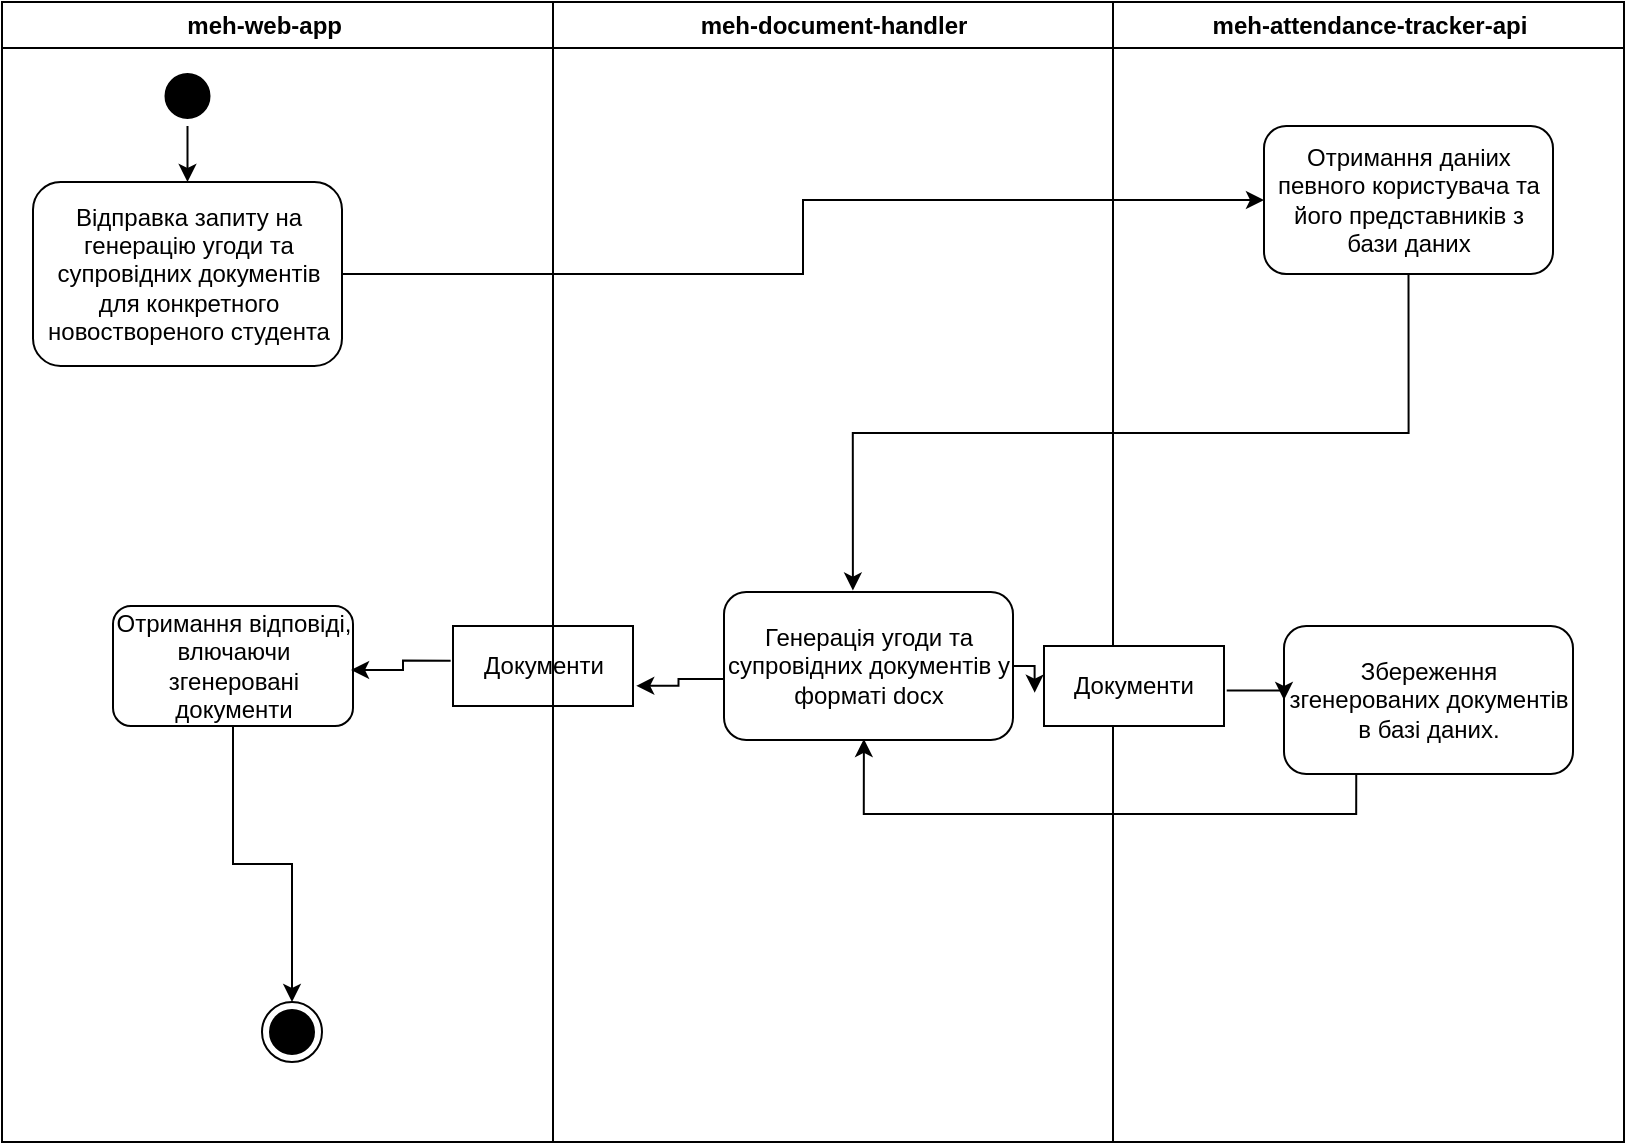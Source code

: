 <mxfile version="20.4.0" type="device"><diagram name="Page-1" id="e7e014a7-5840-1c2e-5031-d8a46d1fe8dd"><mxGraphModel dx="1298" dy="724" grid="1" gridSize="10" guides="1" tooltips="1" connect="1" arrows="1" fold="1" page="1" pageScale="1" pageWidth="1169" pageHeight="826" background="none" math="0" shadow="0"><root><mxCell id="0"/><mxCell id="1" parent="0"/><mxCell id="2" value="meh-web-app    " style="swimlane;whiteSpace=wrap" parent="1" vertex="1"><mxGeometry x="169" y="128" width="275.5" height="570" as="geometry"/></mxCell><mxCell id="3yE0dujbgpgNxI3G2Y4M-50" style="edgeStyle=orthogonalEdgeStyle;rounded=0;orthogonalLoop=1;jettySize=auto;html=1;exitX=0.5;exitY=1;exitDx=0;exitDy=0;entryX=0.5;entryY=0;entryDx=0;entryDy=0;" parent="2" source="5" target="3yE0dujbgpgNxI3G2Y4M-42" edge="1"><mxGeometry relative="1" as="geometry"/></mxCell><mxCell id="5" value="" style="ellipse;shape=startState;fillColor=#000000;strokeColor=#000000;" parent="2" vertex="1"><mxGeometry x="77.75" y="32" width="30" height="30" as="geometry"/></mxCell><mxCell id="3yE0dujbgpgNxI3G2Y4M-42" value="Відправка запиту на генерацію угоди та супровідних документів&lt;br&gt;для конкретного новоствореного студента" style="rounded=1;whiteSpace=wrap;html=1;" parent="2" vertex="1"><mxGeometry x="15.5" y="90" width="154.5" height="92" as="geometry"/></mxCell><mxCell id="38" value="" style="ellipse;shape=endState;fillColor=#000000;strokeColor=#000000;" parent="2" vertex="1"><mxGeometry x="130" y="500" width="30" height="30" as="geometry"/></mxCell><mxCell id="3yE0dujbgpgNxI3G2Y4M-78" style="edgeStyle=orthogonalEdgeStyle;rounded=0;orthogonalLoop=1;jettySize=auto;html=1;fontFamily=Helvetica;fontSize=12;fontColor=rgb(0, 0, 0);" parent="2" source="3yE0dujbgpgNxI3G2Y4M-75" target="38" edge="1"><mxGeometry relative="1" as="geometry"/></mxCell><mxCell id="3yE0dujbgpgNxI3G2Y4M-75" value="Отримання відповіді, влючаючи згенеровані документи" style="rounded=1;whiteSpace=wrap;html=1;strokeColor=#000000;fontFamily=Helvetica;fontSize=12;fontColor=rgb(0, 0, 0);fillColor=#FFFFFF;" parent="2" vertex="1"><mxGeometry x="55.5" y="302" width="120" height="60" as="geometry"/></mxCell><mxCell id="3yE0dujbgpgNxI3G2Y4M-83" value="Документи" style="rounded=0;whiteSpace=wrap;html=1;strokeColor=#000000;fontFamily=Helvetica;fontSize=12;fontColor=rgb(0, 0, 0);fillColor=#FFFFFF;gradientColor=none;" parent="2" vertex="1"><mxGeometry x="225.5" y="312" width="90" height="40" as="geometry"/></mxCell><mxCell id="3yE0dujbgpgNxI3G2Y4M-79" style="edgeStyle=orthogonalEdgeStyle;rounded=0;orthogonalLoop=1;jettySize=auto;html=1;exitX=-0.013;exitY=0.433;exitDx=0;exitDy=0;entryX=0.992;entryY=0.533;entryDx=0;entryDy=0;entryPerimeter=0;fontFamily=Helvetica;fontSize=12;fontColor=rgb(0, 0, 0);exitPerimeter=0;" parent="2" source="3yE0dujbgpgNxI3G2Y4M-83" target="3yE0dujbgpgNxI3G2Y4M-75" edge="1"><mxGeometry relative="1" as="geometry"/></mxCell><mxCell id="3" value="meh-document-handler" style="swimlane;whiteSpace=wrap;startSize=23;" parent="1" vertex="1"><mxGeometry x="444.5" y="128" width="280" height="570" as="geometry"/></mxCell><mxCell id="3yE0dujbgpgNxI3G2Y4M-48" value="Генерація угоди та супровідних документів у форматі docx" style="rounded=1;whiteSpace=wrap;html=1;" parent="3" vertex="1"><mxGeometry x="85.5" y="295" width="144.5" height="74" as="geometry"/></mxCell><mxCell id="4" value="meh-attendance-tracker-api" style="swimlane;whiteSpace=wrap" parent="1" vertex="1"><mxGeometry x="724.5" y="128" width="255.5" height="570" as="geometry"/></mxCell><mxCell id="3yE0dujbgpgNxI3G2Y4M-56" value="Збереження згенерованих документів в базі даних." style="rounded=1;whiteSpace=wrap;html=1;" parent="4" vertex="1"><mxGeometry x="85.5" y="312" width="144.5" height="74" as="geometry"/></mxCell><mxCell id="3yE0dujbgpgNxI3G2Y4M-45" value="Отримання даніих певного користувача та його представників з бази даних" style="rounded=1;whiteSpace=wrap;html=1;" parent="4" vertex="1"><mxGeometry x="75.5" y="62" width="144.5" height="74" as="geometry"/></mxCell><mxCell id="3yE0dujbgpgNxI3G2Y4M-46" style="edgeStyle=orthogonalEdgeStyle;rounded=0;orthogonalLoop=1;jettySize=auto;html=1;entryX=0;entryY=0.5;entryDx=0;entryDy=0;exitX=1;exitY=0.5;exitDx=0;exitDy=0;" parent="1" source="3yE0dujbgpgNxI3G2Y4M-42" target="3yE0dujbgpgNxI3G2Y4M-45" edge="1"><mxGeometry relative="1" as="geometry"><mxPoint x="380" y="280" as="sourcePoint"/></mxGeometry></mxCell><mxCell id="3yE0dujbgpgNxI3G2Y4M-65" style="edgeStyle=orthogonalEdgeStyle;rounded=0;orthogonalLoop=1;jettySize=auto;html=1;exitX=1.015;exitY=0.557;exitDx=0;exitDy=0;entryX=0;entryY=0.5;entryDx=0;entryDy=0;fontFamily=Helvetica;fontSize=12;fontColor=rgb(0, 0, 0);startArrow=none;exitPerimeter=0;" parent="1" source="3yE0dujbgpgNxI3G2Y4M-80" target="3yE0dujbgpgNxI3G2Y4M-56" edge="1"><mxGeometry relative="1" as="geometry"><mxPoint x="717.553" y="384.958" as="sourcePoint"/></mxGeometry></mxCell><mxCell id="3yE0dujbgpgNxI3G2Y4M-70" style="edgeStyle=orthogonalEdgeStyle;rounded=0;orthogonalLoop=1;jettySize=auto;html=1;entryX=0.484;entryY=0.993;entryDx=0;entryDy=0;entryPerimeter=0;fontFamily=Helvetica;fontSize=12;fontColor=rgb(0, 0, 0);exitX=0.25;exitY=1;exitDx=0;exitDy=0;" parent="1" source="3yE0dujbgpgNxI3G2Y4M-56" target="3yE0dujbgpgNxI3G2Y4M-48" edge="1"><mxGeometry relative="1" as="geometry"><mxPoint x="753.612" y="532.177" as="sourcePoint"/></mxGeometry></mxCell><mxCell id="3yE0dujbgpgNxI3G2Y4M-80" value="Документи" style="rounded=0;whiteSpace=wrap;html=1;strokeColor=#000000;fontFamily=Helvetica;fontSize=12;fontColor=rgb(0, 0, 0);fillColor=#FFFFFF;gradientColor=none;" parent="1" vertex="1"><mxGeometry x="690" y="450" width="90" height="40" as="geometry"/></mxCell><mxCell id="3yE0dujbgpgNxI3G2Y4M-82" style="edgeStyle=orthogonalEdgeStyle;rounded=0;orthogonalLoop=1;jettySize=auto;html=1;exitX=1;exitY=0.5;exitDx=0;exitDy=0;entryX=-0.052;entryY=0.583;entryDx=0;entryDy=0;entryPerimeter=0;fontFamily=Helvetica;fontSize=12;fontColor=rgb(0, 0, 0);" parent="1" source="3yE0dujbgpgNxI3G2Y4M-48" target="3yE0dujbgpgNxI3G2Y4M-80" edge="1"><mxGeometry relative="1" as="geometry"/></mxCell><mxCell id="3yE0dujbgpgNxI3G2Y4M-84" style="edgeStyle=orthogonalEdgeStyle;rounded=0;orthogonalLoop=1;jettySize=auto;html=1;exitX=0;exitY=0.588;exitDx=0;exitDy=0;entryX=1.018;entryY=0.748;entryDx=0;entryDy=0;entryPerimeter=0;fontFamily=Helvetica;fontSize=12;fontColor=rgb(0, 0, 0);exitPerimeter=0;" parent="1" source="3yE0dujbgpgNxI3G2Y4M-48" target="3yE0dujbgpgNxI3G2Y4M-83" edge="1"><mxGeometry relative="1" as="geometry"><mxPoint x="419.84" y="525.31" as="sourcePoint"/><mxPoint x="370.05" y="529.97" as="targetPoint"/></mxGeometry></mxCell><mxCell id="3yE0dujbgpgNxI3G2Y4M-52" style="edgeStyle=orthogonalEdgeStyle;rounded=0;orthogonalLoop=1;jettySize=auto;html=1;exitX=0.5;exitY=1;exitDx=0;exitDy=0;entryX=0.446;entryY=-0.01;entryDx=0;entryDy=0;entryPerimeter=0;" parent="1" source="3yE0dujbgpgNxI3G2Y4M-45" target="3yE0dujbgpgNxI3G2Y4M-48" edge="1"><mxGeometry relative="1" as="geometry"/></mxCell></root></mxGraphModel></diagram></mxfile>
